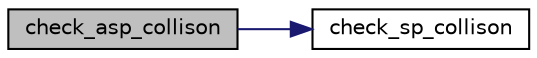 digraph "check_asp_collison"
{
 // INTERACTIVE_SVG=YES
 // LATEX_PDF_SIZE
  edge [fontname="Helvetica",fontsize="10",labelfontname="Helvetica",labelfontsize="10"];
  node [fontname="Helvetica",fontsize="10",shape=record];
  rankdir="LR";
  Node1 [label="check_asp_collison",height=0.2,width=0.4,color="black", fillcolor="grey75", style="filled", fontcolor="black",tooltip=" "];
  Node1 -> Node2 [color="midnightblue",fontsize="10",style="solid",fontname="Helvetica"];
  Node2 [label="check_sp_collison",height=0.2,width=0.4,color="black", fillcolor="white", style="filled",URL="$sprite_8c.html#a362de6394c1394543d9dde7e2f9f424e",tooltip=" "];
}
